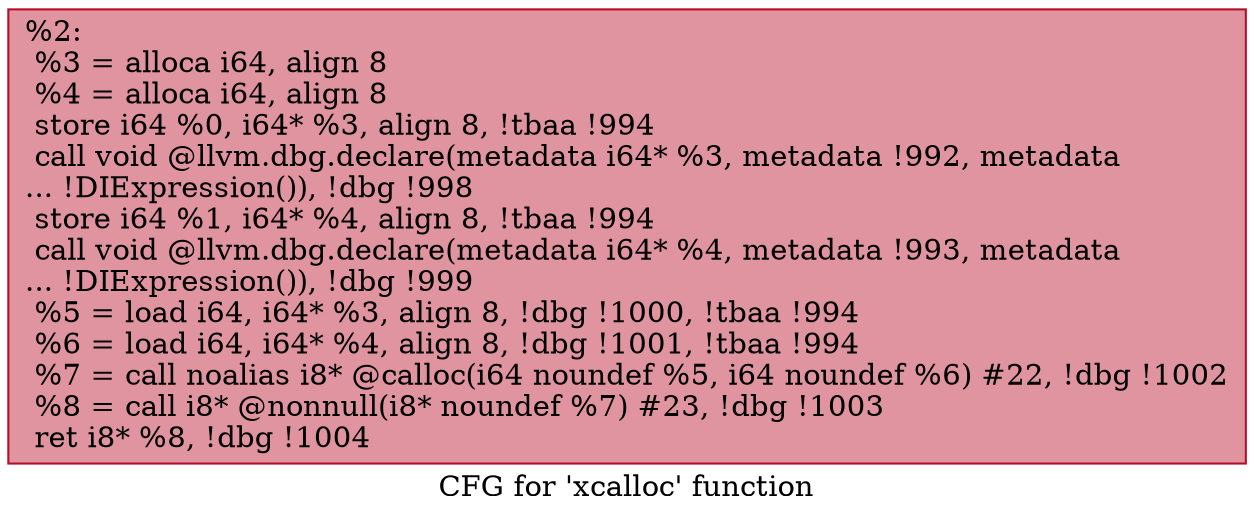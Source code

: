 digraph "CFG for 'xcalloc' function" {
	label="CFG for 'xcalloc' function";

	Node0x1327780 [shape=record,color="#b70d28ff", style=filled, fillcolor="#b70d2870",label="{%2:\l  %3 = alloca i64, align 8\l  %4 = alloca i64, align 8\l  store i64 %0, i64* %3, align 8, !tbaa !994\l  call void @llvm.dbg.declare(metadata i64* %3, metadata !992, metadata\l... !DIExpression()), !dbg !998\l  store i64 %1, i64* %4, align 8, !tbaa !994\l  call void @llvm.dbg.declare(metadata i64* %4, metadata !993, metadata\l... !DIExpression()), !dbg !999\l  %5 = load i64, i64* %3, align 8, !dbg !1000, !tbaa !994\l  %6 = load i64, i64* %4, align 8, !dbg !1001, !tbaa !994\l  %7 = call noalias i8* @calloc(i64 noundef %5, i64 noundef %6) #22, !dbg !1002\l  %8 = call i8* @nonnull(i8* noundef %7) #23, !dbg !1003\l  ret i8* %8, !dbg !1004\l}"];
}
